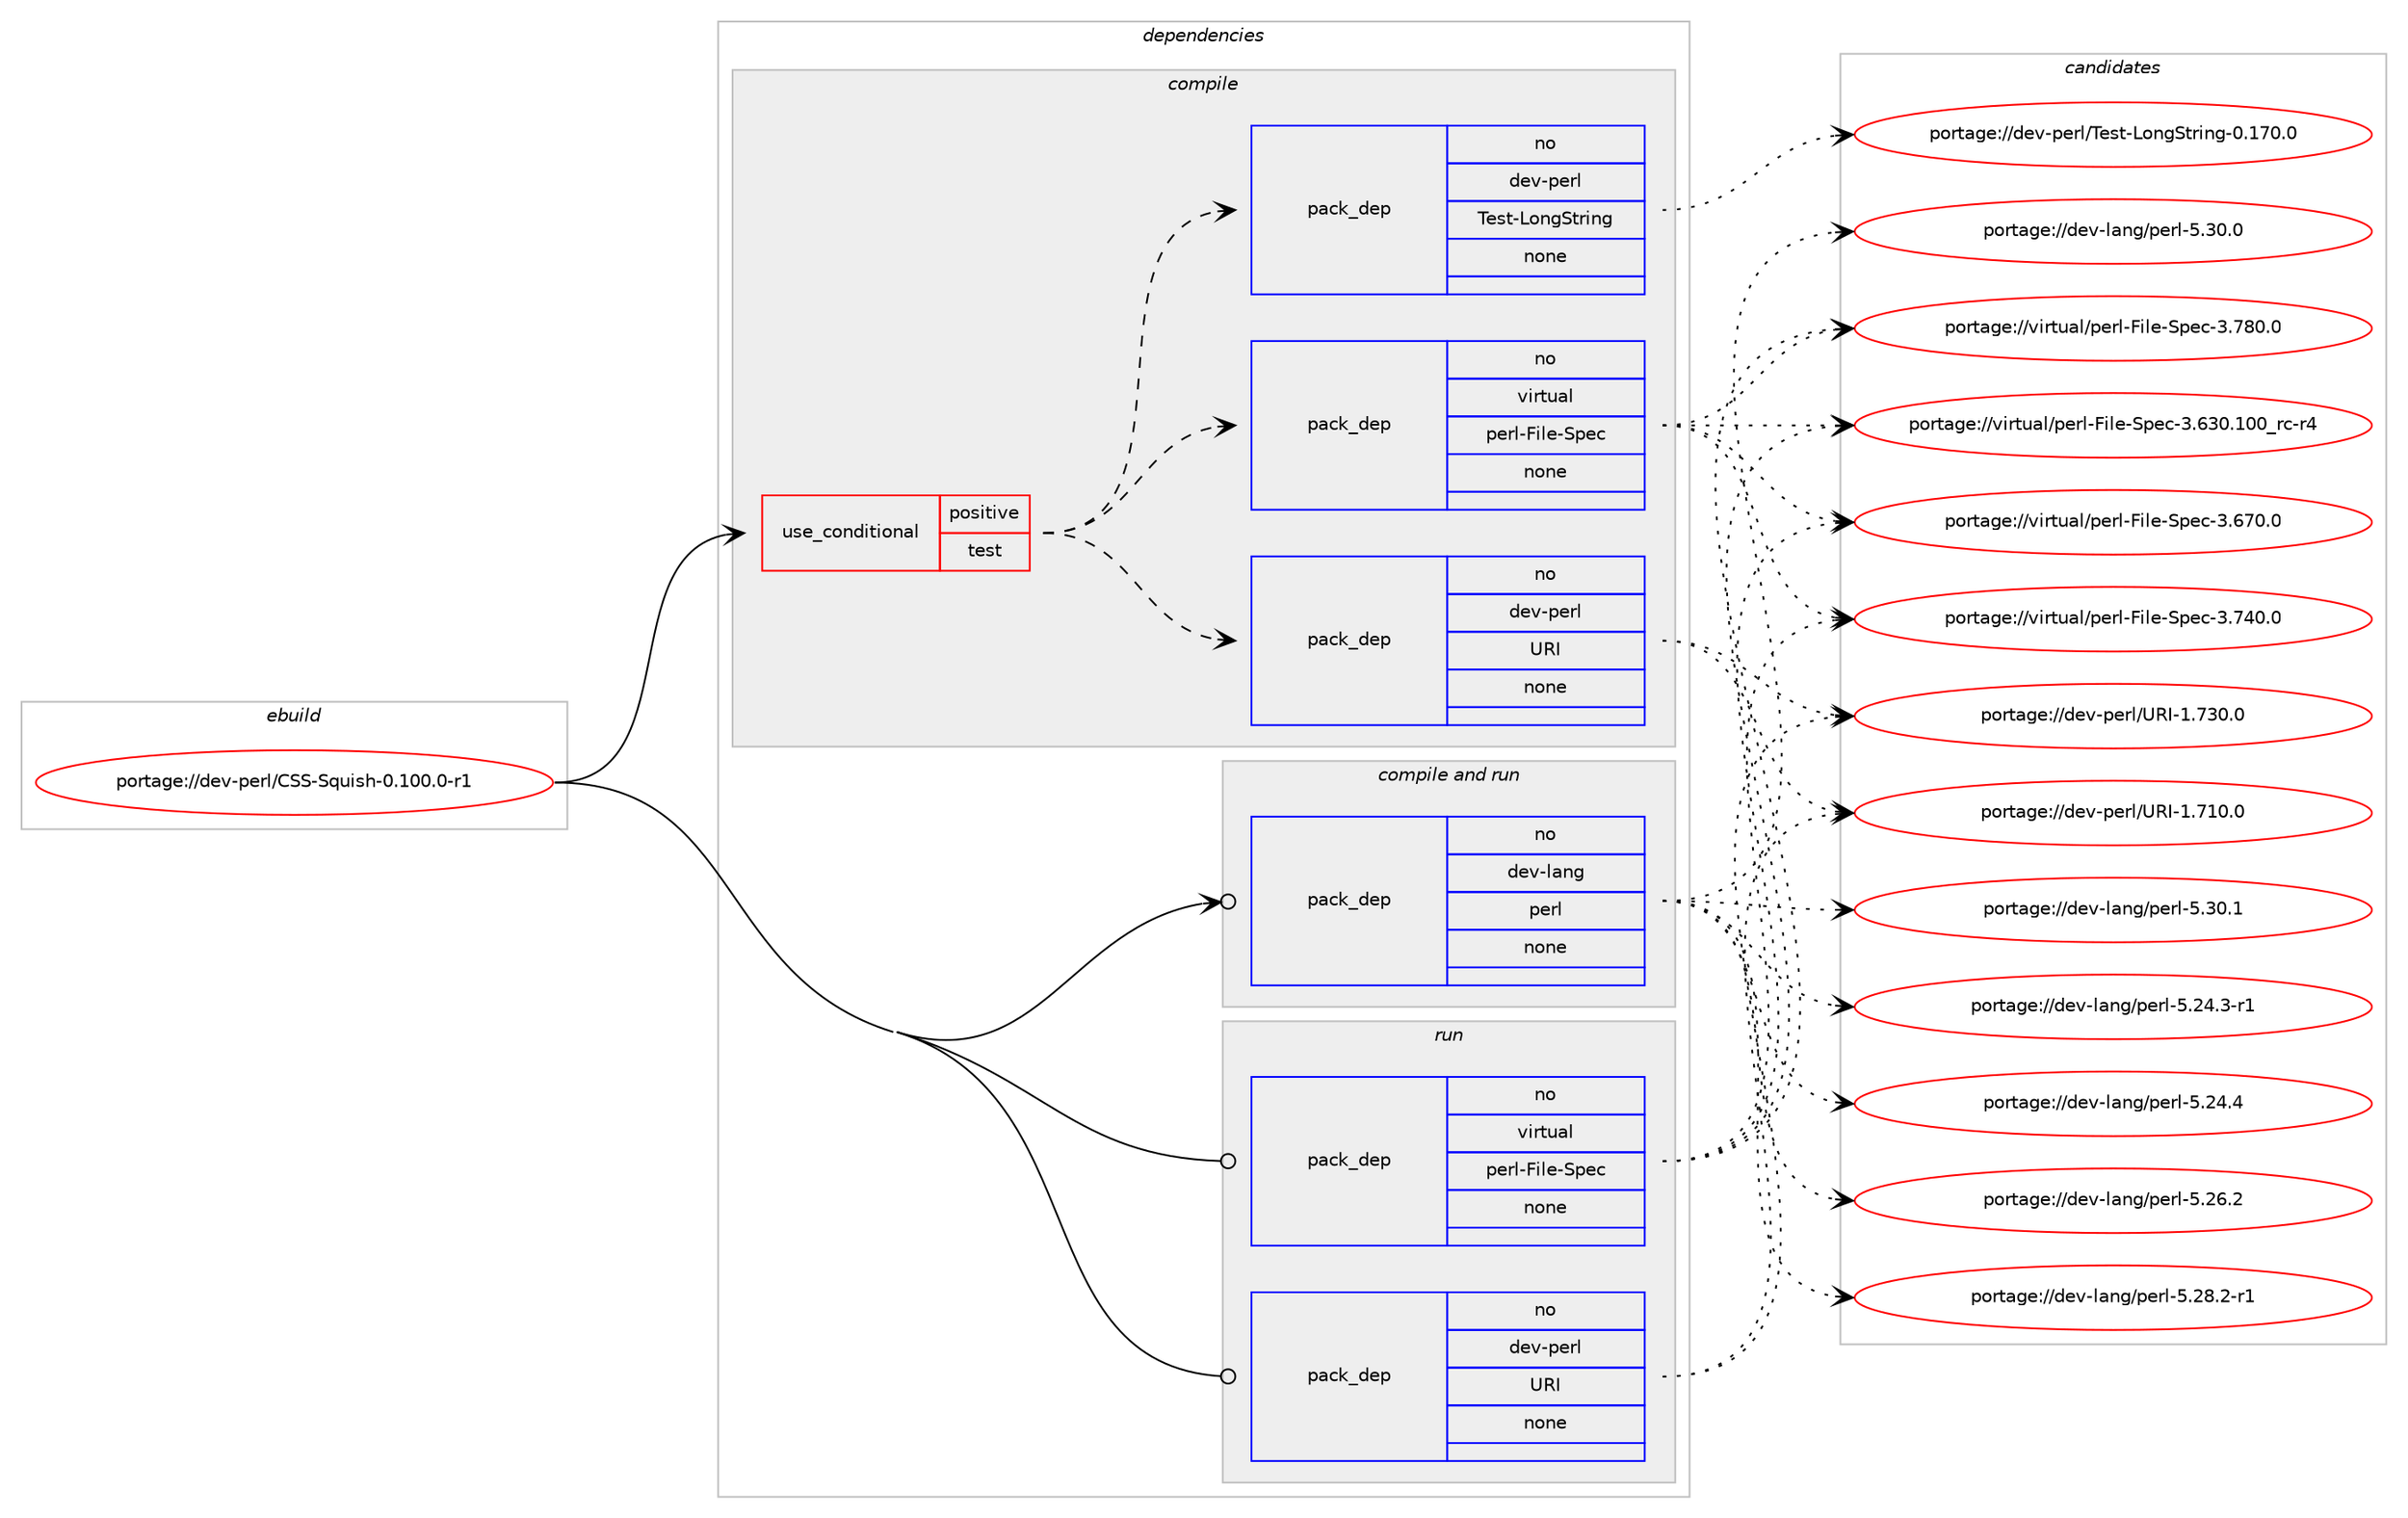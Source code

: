digraph prolog {

# *************
# Graph options
# *************

newrank=true;
concentrate=true;
compound=true;
graph [rankdir=LR,fontname=Helvetica,fontsize=10,ranksep=1.5];#, ranksep=2.5, nodesep=0.2];
edge  [arrowhead=vee];
node  [fontname=Helvetica,fontsize=10];

# **********
# The ebuild
# **********

subgraph cluster_leftcol {
color=gray;
rank=same;
label=<<i>ebuild</i>>;
id [label="portage://dev-perl/CSS-Squish-0.100.0-r1", color=red, width=4, href="../dev-perl/CSS-Squish-0.100.0-r1.svg"];
}

# ****************
# The dependencies
# ****************

subgraph cluster_midcol {
color=gray;
label=<<i>dependencies</i>>;
subgraph cluster_compile {
fillcolor="#eeeeee";
style=filled;
label=<<i>compile</i>>;
subgraph cond22618 {
dependency109451 [label=<<TABLE BORDER="0" CELLBORDER="1" CELLSPACING="0" CELLPADDING="4"><TR><TD ROWSPAN="3" CELLPADDING="10">use_conditional</TD></TR><TR><TD>positive</TD></TR><TR><TD>test</TD></TR></TABLE>>, shape=none, color=red];
subgraph pack83665 {
dependency109452 [label=<<TABLE BORDER="0" CELLBORDER="1" CELLSPACING="0" CELLPADDING="4" WIDTH="220"><TR><TD ROWSPAN="6" CELLPADDING="30">pack_dep</TD></TR><TR><TD WIDTH="110">no</TD></TR><TR><TD>dev-perl</TD></TR><TR><TD>URI</TD></TR><TR><TD>none</TD></TR><TR><TD></TD></TR></TABLE>>, shape=none, color=blue];
}
dependency109451:e -> dependency109452:w [weight=20,style="dashed",arrowhead="vee"];
subgraph pack83666 {
dependency109453 [label=<<TABLE BORDER="0" CELLBORDER="1" CELLSPACING="0" CELLPADDING="4" WIDTH="220"><TR><TD ROWSPAN="6" CELLPADDING="30">pack_dep</TD></TR><TR><TD WIDTH="110">no</TD></TR><TR><TD>virtual</TD></TR><TR><TD>perl-File-Spec</TD></TR><TR><TD>none</TD></TR><TR><TD></TD></TR></TABLE>>, shape=none, color=blue];
}
dependency109451:e -> dependency109453:w [weight=20,style="dashed",arrowhead="vee"];
subgraph pack83667 {
dependency109454 [label=<<TABLE BORDER="0" CELLBORDER="1" CELLSPACING="0" CELLPADDING="4" WIDTH="220"><TR><TD ROWSPAN="6" CELLPADDING="30">pack_dep</TD></TR><TR><TD WIDTH="110">no</TD></TR><TR><TD>dev-perl</TD></TR><TR><TD>Test-LongString</TD></TR><TR><TD>none</TD></TR><TR><TD></TD></TR></TABLE>>, shape=none, color=blue];
}
dependency109451:e -> dependency109454:w [weight=20,style="dashed",arrowhead="vee"];
}
id:e -> dependency109451:w [weight=20,style="solid",arrowhead="vee"];
}
subgraph cluster_compileandrun {
fillcolor="#eeeeee";
style=filled;
label=<<i>compile and run</i>>;
subgraph pack83668 {
dependency109455 [label=<<TABLE BORDER="0" CELLBORDER="1" CELLSPACING="0" CELLPADDING="4" WIDTH="220"><TR><TD ROWSPAN="6" CELLPADDING="30">pack_dep</TD></TR><TR><TD WIDTH="110">no</TD></TR><TR><TD>dev-lang</TD></TR><TR><TD>perl</TD></TR><TR><TD>none</TD></TR><TR><TD></TD></TR></TABLE>>, shape=none, color=blue];
}
id:e -> dependency109455:w [weight=20,style="solid",arrowhead="odotvee"];
}
subgraph cluster_run {
fillcolor="#eeeeee";
style=filled;
label=<<i>run</i>>;
subgraph pack83669 {
dependency109456 [label=<<TABLE BORDER="0" CELLBORDER="1" CELLSPACING="0" CELLPADDING="4" WIDTH="220"><TR><TD ROWSPAN="6" CELLPADDING="30">pack_dep</TD></TR><TR><TD WIDTH="110">no</TD></TR><TR><TD>dev-perl</TD></TR><TR><TD>URI</TD></TR><TR><TD>none</TD></TR><TR><TD></TD></TR></TABLE>>, shape=none, color=blue];
}
id:e -> dependency109456:w [weight=20,style="solid",arrowhead="odot"];
subgraph pack83670 {
dependency109457 [label=<<TABLE BORDER="0" CELLBORDER="1" CELLSPACING="0" CELLPADDING="4" WIDTH="220"><TR><TD ROWSPAN="6" CELLPADDING="30">pack_dep</TD></TR><TR><TD WIDTH="110">no</TD></TR><TR><TD>virtual</TD></TR><TR><TD>perl-File-Spec</TD></TR><TR><TD>none</TD></TR><TR><TD></TD></TR></TABLE>>, shape=none, color=blue];
}
id:e -> dependency109457:w [weight=20,style="solid",arrowhead="odot"];
}
}

# **************
# The candidates
# **************

subgraph cluster_choices {
rank=same;
color=gray;
label=<<i>candidates</i>>;

subgraph choice83665 {
color=black;
nodesep=1;
choiceportage10010111845112101114108478582734549465549484648 [label="portage://dev-perl/URI-1.710.0", color=red, width=4,href="../dev-perl/URI-1.710.0.svg"];
choiceportage10010111845112101114108478582734549465551484648 [label="portage://dev-perl/URI-1.730.0", color=red, width=4,href="../dev-perl/URI-1.730.0.svg"];
dependency109452:e -> choiceportage10010111845112101114108478582734549465549484648:w [style=dotted,weight="100"];
dependency109452:e -> choiceportage10010111845112101114108478582734549465551484648:w [style=dotted,weight="100"];
}
subgraph choice83666 {
color=black;
nodesep=1;
choiceportage118105114116117971084711210111410845701051081014583112101994551465451484649484895114994511452 [label="portage://virtual/perl-File-Spec-3.630.100_rc-r4", color=red, width=4,href="../virtual/perl-File-Spec-3.630.100_rc-r4.svg"];
choiceportage118105114116117971084711210111410845701051081014583112101994551465455484648 [label="portage://virtual/perl-File-Spec-3.670.0", color=red, width=4,href="../virtual/perl-File-Spec-3.670.0.svg"];
choiceportage118105114116117971084711210111410845701051081014583112101994551465552484648 [label="portage://virtual/perl-File-Spec-3.740.0", color=red, width=4,href="../virtual/perl-File-Spec-3.740.0.svg"];
choiceportage118105114116117971084711210111410845701051081014583112101994551465556484648 [label="portage://virtual/perl-File-Spec-3.780.0", color=red, width=4,href="../virtual/perl-File-Spec-3.780.0.svg"];
dependency109453:e -> choiceportage118105114116117971084711210111410845701051081014583112101994551465451484649484895114994511452:w [style=dotted,weight="100"];
dependency109453:e -> choiceportage118105114116117971084711210111410845701051081014583112101994551465455484648:w [style=dotted,weight="100"];
dependency109453:e -> choiceportage118105114116117971084711210111410845701051081014583112101994551465552484648:w [style=dotted,weight="100"];
dependency109453:e -> choiceportage118105114116117971084711210111410845701051081014583112101994551465556484648:w [style=dotted,weight="100"];
}
subgraph choice83667 {
color=black;
nodesep=1;
choiceportage1001011184511210111410847841011151164576111110103831161141051101034548464955484648 [label="portage://dev-perl/Test-LongString-0.170.0", color=red, width=4,href="../dev-perl/Test-LongString-0.170.0.svg"];
dependency109454:e -> choiceportage1001011184511210111410847841011151164576111110103831161141051101034548464955484648:w [style=dotted,weight="100"];
}
subgraph choice83668 {
color=black;
nodesep=1;
choiceportage100101118451089711010347112101114108455346505246514511449 [label="portage://dev-lang/perl-5.24.3-r1", color=red, width=4,href="../dev-lang/perl-5.24.3-r1.svg"];
choiceportage10010111845108971101034711210111410845534650524652 [label="portage://dev-lang/perl-5.24.4", color=red, width=4,href="../dev-lang/perl-5.24.4.svg"];
choiceportage10010111845108971101034711210111410845534650544650 [label="portage://dev-lang/perl-5.26.2", color=red, width=4,href="../dev-lang/perl-5.26.2.svg"];
choiceportage100101118451089711010347112101114108455346505646504511449 [label="portage://dev-lang/perl-5.28.2-r1", color=red, width=4,href="../dev-lang/perl-5.28.2-r1.svg"];
choiceportage10010111845108971101034711210111410845534651484648 [label="portage://dev-lang/perl-5.30.0", color=red, width=4,href="../dev-lang/perl-5.30.0.svg"];
choiceportage10010111845108971101034711210111410845534651484649 [label="portage://dev-lang/perl-5.30.1", color=red, width=4,href="../dev-lang/perl-5.30.1.svg"];
dependency109455:e -> choiceportage100101118451089711010347112101114108455346505246514511449:w [style=dotted,weight="100"];
dependency109455:e -> choiceportage10010111845108971101034711210111410845534650524652:w [style=dotted,weight="100"];
dependency109455:e -> choiceportage10010111845108971101034711210111410845534650544650:w [style=dotted,weight="100"];
dependency109455:e -> choiceportage100101118451089711010347112101114108455346505646504511449:w [style=dotted,weight="100"];
dependency109455:e -> choiceportage10010111845108971101034711210111410845534651484648:w [style=dotted,weight="100"];
dependency109455:e -> choiceportage10010111845108971101034711210111410845534651484649:w [style=dotted,weight="100"];
}
subgraph choice83669 {
color=black;
nodesep=1;
choiceportage10010111845112101114108478582734549465549484648 [label="portage://dev-perl/URI-1.710.0", color=red, width=4,href="../dev-perl/URI-1.710.0.svg"];
choiceportage10010111845112101114108478582734549465551484648 [label="portage://dev-perl/URI-1.730.0", color=red, width=4,href="../dev-perl/URI-1.730.0.svg"];
dependency109456:e -> choiceportage10010111845112101114108478582734549465549484648:w [style=dotted,weight="100"];
dependency109456:e -> choiceportage10010111845112101114108478582734549465551484648:w [style=dotted,weight="100"];
}
subgraph choice83670 {
color=black;
nodesep=1;
choiceportage118105114116117971084711210111410845701051081014583112101994551465451484649484895114994511452 [label="portage://virtual/perl-File-Spec-3.630.100_rc-r4", color=red, width=4,href="../virtual/perl-File-Spec-3.630.100_rc-r4.svg"];
choiceportage118105114116117971084711210111410845701051081014583112101994551465455484648 [label="portage://virtual/perl-File-Spec-3.670.0", color=red, width=4,href="../virtual/perl-File-Spec-3.670.0.svg"];
choiceportage118105114116117971084711210111410845701051081014583112101994551465552484648 [label="portage://virtual/perl-File-Spec-3.740.0", color=red, width=4,href="../virtual/perl-File-Spec-3.740.0.svg"];
choiceportage118105114116117971084711210111410845701051081014583112101994551465556484648 [label="portage://virtual/perl-File-Spec-3.780.0", color=red, width=4,href="../virtual/perl-File-Spec-3.780.0.svg"];
dependency109457:e -> choiceportage118105114116117971084711210111410845701051081014583112101994551465451484649484895114994511452:w [style=dotted,weight="100"];
dependency109457:e -> choiceportage118105114116117971084711210111410845701051081014583112101994551465455484648:w [style=dotted,weight="100"];
dependency109457:e -> choiceportage118105114116117971084711210111410845701051081014583112101994551465552484648:w [style=dotted,weight="100"];
dependency109457:e -> choiceportage118105114116117971084711210111410845701051081014583112101994551465556484648:w [style=dotted,weight="100"];
}
}

}
